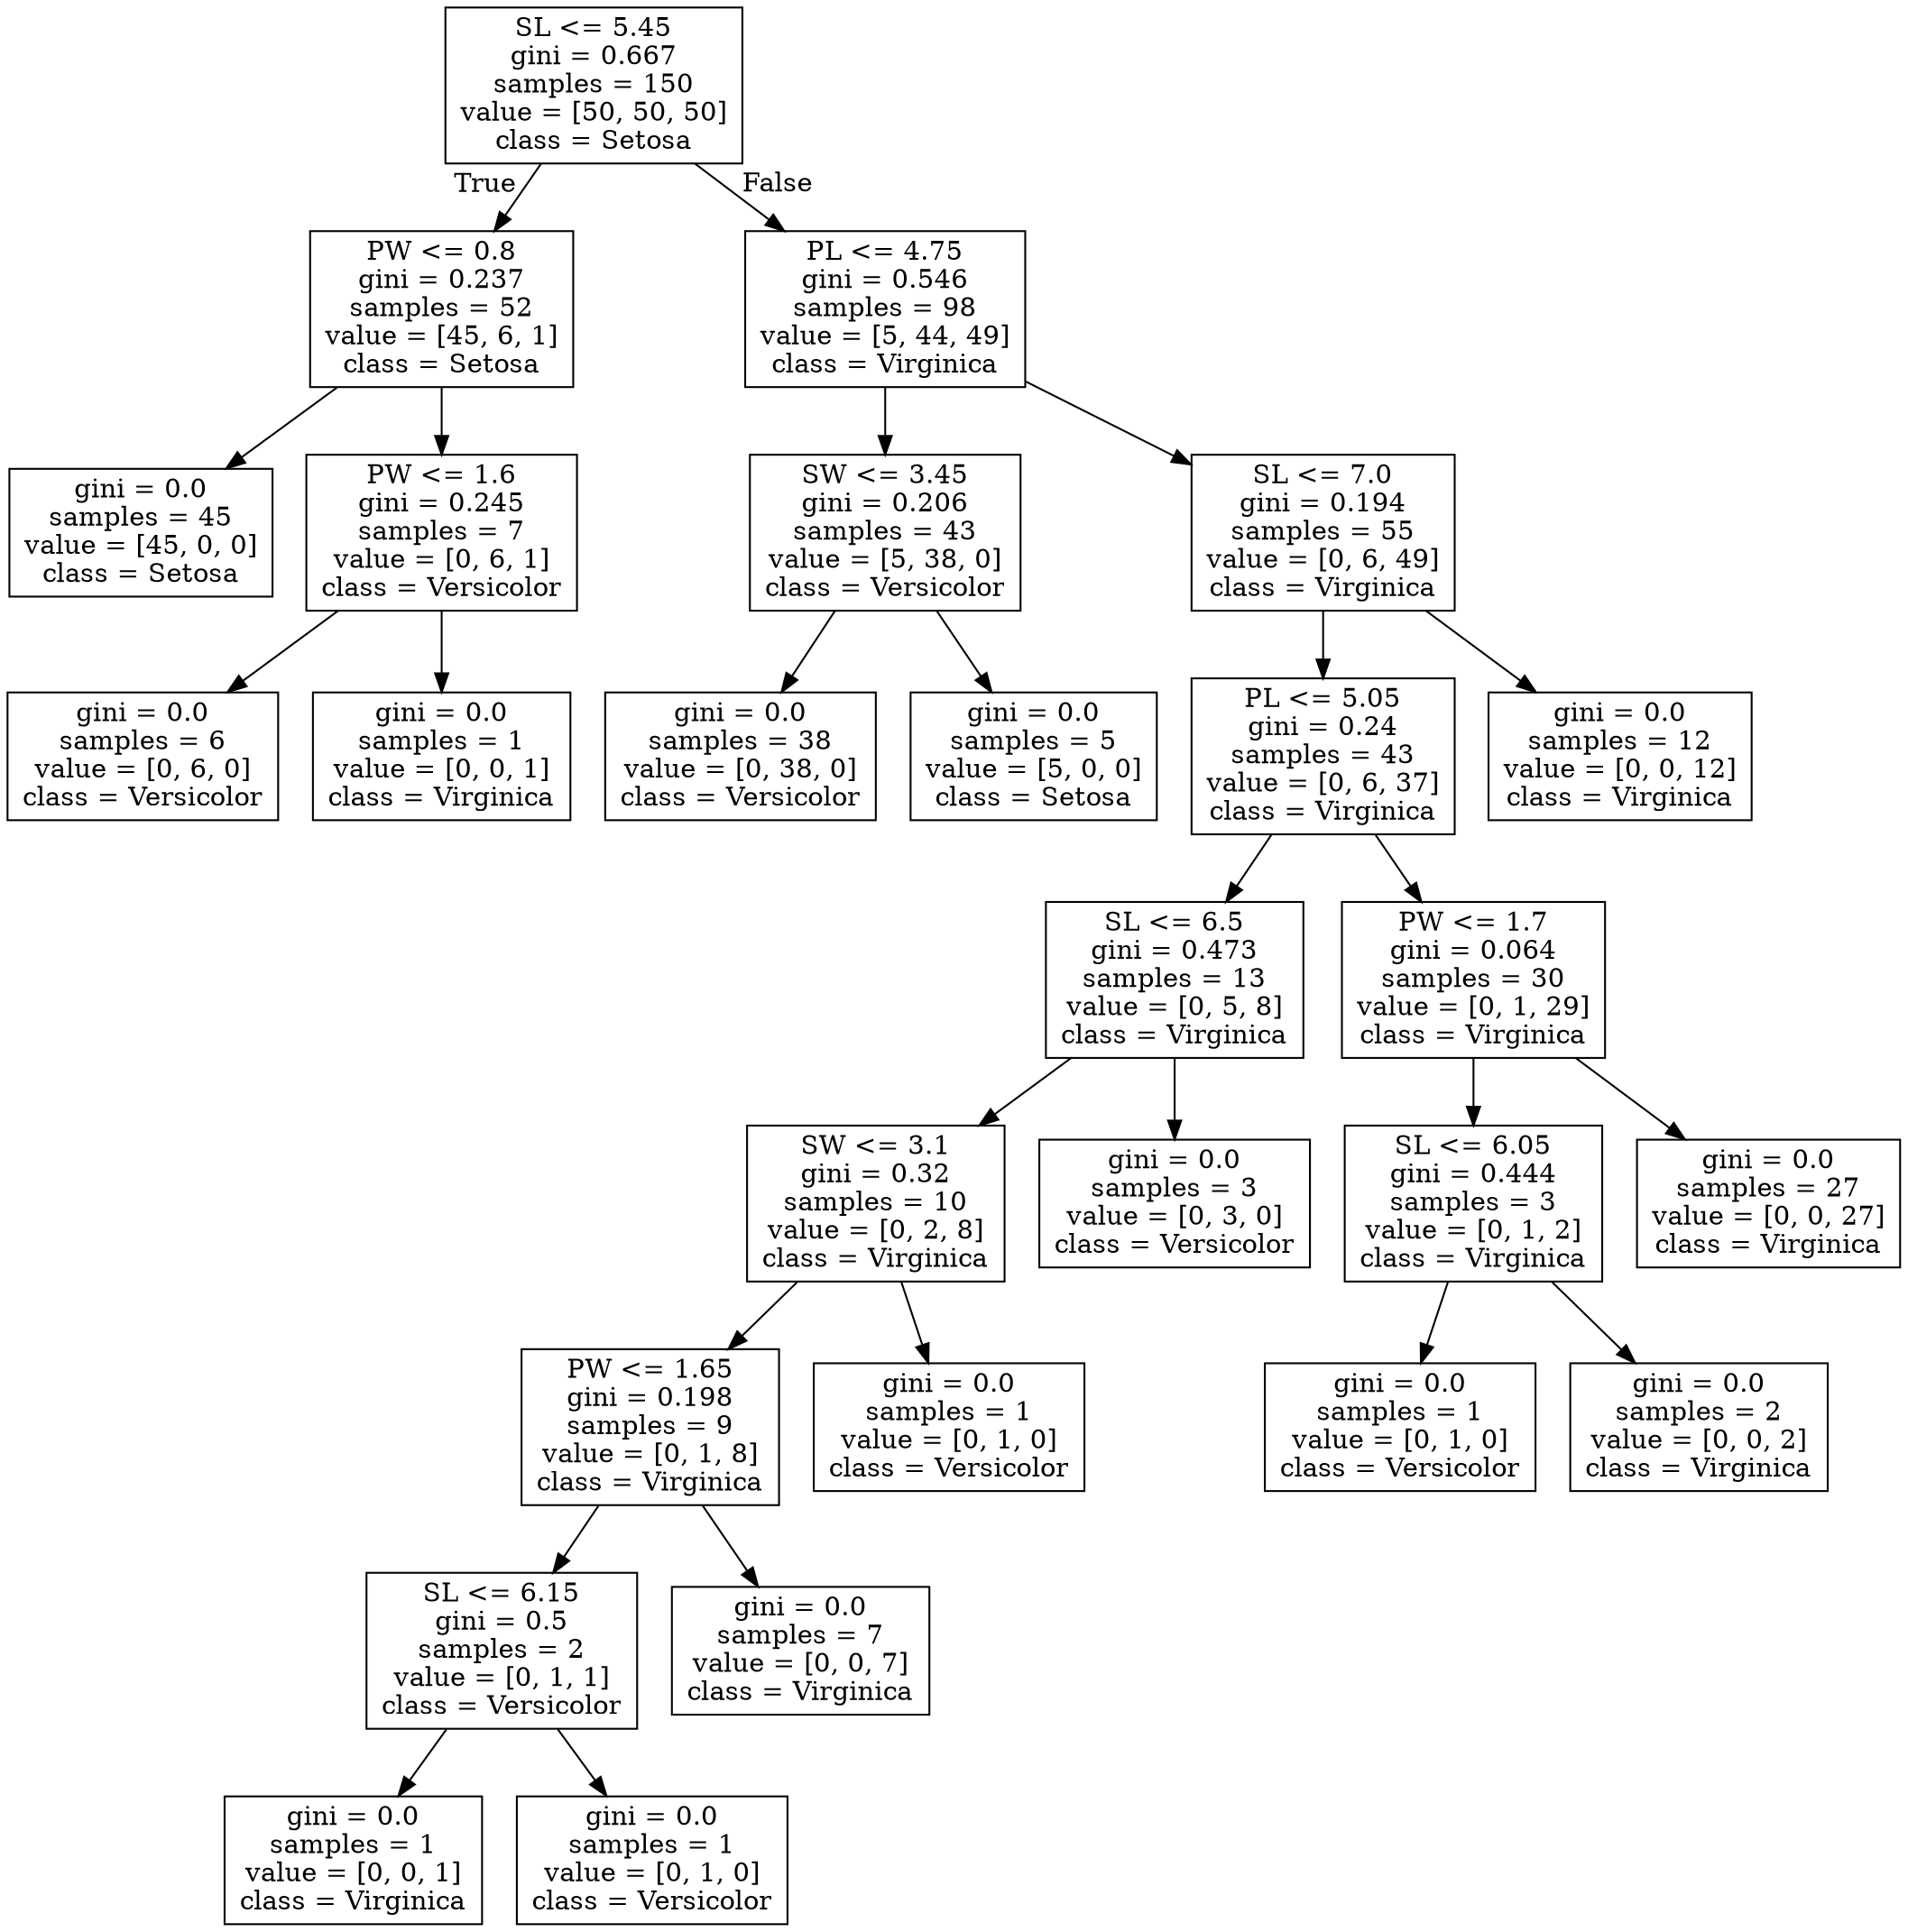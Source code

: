 digraph Tree {
node [shape=box] ;
0 [label="SL <= 5.45\ngini = 0.667\nsamples = 150\nvalue = [50, 50, 50]\nclass = Setosa"] ;
1 [label="PW <= 0.8\ngini = 0.237\nsamples = 52\nvalue = [45, 6, 1]\nclass = Setosa"] ;
0 -> 1 [labeldistance=2.5, labelangle=45, headlabel="True"] ;
2 [label="gini = 0.0\nsamples = 45\nvalue = [45, 0, 0]\nclass = Setosa"] ;
1 -> 2 ;
3 [label="PW <= 1.6\ngini = 0.245\nsamples = 7\nvalue = [0, 6, 1]\nclass = Versicolor"] ;
1 -> 3 ;
4 [label="gini = 0.0\nsamples = 6\nvalue = [0, 6, 0]\nclass = Versicolor"] ;
3 -> 4 ;
5 [label="gini = 0.0\nsamples = 1\nvalue = [0, 0, 1]\nclass = Virginica"] ;
3 -> 5 ;
6 [label="PL <= 4.75\ngini = 0.546\nsamples = 98\nvalue = [5, 44, 49]\nclass = Virginica"] ;
0 -> 6 [labeldistance=2.5, labelangle=-45, headlabel="False"] ;
7 [label="SW <= 3.45\ngini = 0.206\nsamples = 43\nvalue = [5, 38, 0]\nclass = Versicolor"] ;
6 -> 7 ;
8 [label="gini = 0.0\nsamples = 38\nvalue = [0, 38, 0]\nclass = Versicolor"] ;
7 -> 8 ;
9 [label="gini = 0.0\nsamples = 5\nvalue = [5, 0, 0]\nclass = Setosa"] ;
7 -> 9 ;
10 [label="SL <= 7.0\ngini = 0.194\nsamples = 55\nvalue = [0, 6, 49]\nclass = Virginica"] ;
6 -> 10 ;
11 [label="PL <= 5.05\ngini = 0.24\nsamples = 43\nvalue = [0, 6, 37]\nclass = Virginica"] ;
10 -> 11 ;
12 [label="SL <= 6.5\ngini = 0.473\nsamples = 13\nvalue = [0, 5, 8]\nclass = Virginica"] ;
11 -> 12 ;
13 [label="SW <= 3.1\ngini = 0.32\nsamples = 10\nvalue = [0, 2, 8]\nclass = Virginica"] ;
12 -> 13 ;
14 [label="PW <= 1.65\ngini = 0.198\nsamples = 9\nvalue = [0, 1, 8]\nclass = Virginica"] ;
13 -> 14 ;
15 [label="SL <= 6.15\ngini = 0.5\nsamples = 2\nvalue = [0, 1, 1]\nclass = Versicolor"] ;
14 -> 15 ;
16 [label="gini = 0.0\nsamples = 1\nvalue = [0, 0, 1]\nclass = Virginica"] ;
15 -> 16 ;
17 [label="gini = 0.0\nsamples = 1\nvalue = [0, 1, 0]\nclass = Versicolor"] ;
15 -> 17 ;
18 [label="gini = 0.0\nsamples = 7\nvalue = [0, 0, 7]\nclass = Virginica"] ;
14 -> 18 ;
19 [label="gini = 0.0\nsamples = 1\nvalue = [0, 1, 0]\nclass = Versicolor"] ;
13 -> 19 ;
20 [label="gini = 0.0\nsamples = 3\nvalue = [0, 3, 0]\nclass = Versicolor"] ;
12 -> 20 ;
21 [label="PW <= 1.7\ngini = 0.064\nsamples = 30\nvalue = [0, 1, 29]\nclass = Virginica"] ;
11 -> 21 ;
22 [label="SL <= 6.05\ngini = 0.444\nsamples = 3\nvalue = [0, 1, 2]\nclass = Virginica"] ;
21 -> 22 ;
23 [label="gini = 0.0\nsamples = 1\nvalue = [0, 1, 0]\nclass = Versicolor"] ;
22 -> 23 ;
24 [label="gini = 0.0\nsamples = 2\nvalue = [0, 0, 2]\nclass = Virginica"] ;
22 -> 24 ;
25 [label="gini = 0.0\nsamples = 27\nvalue = [0, 0, 27]\nclass = Virginica"] ;
21 -> 25 ;
26 [label="gini = 0.0\nsamples = 12\nvalue = [0, 0, 12]\nclass = Virginica"] ;
10 -> 26 ;
}